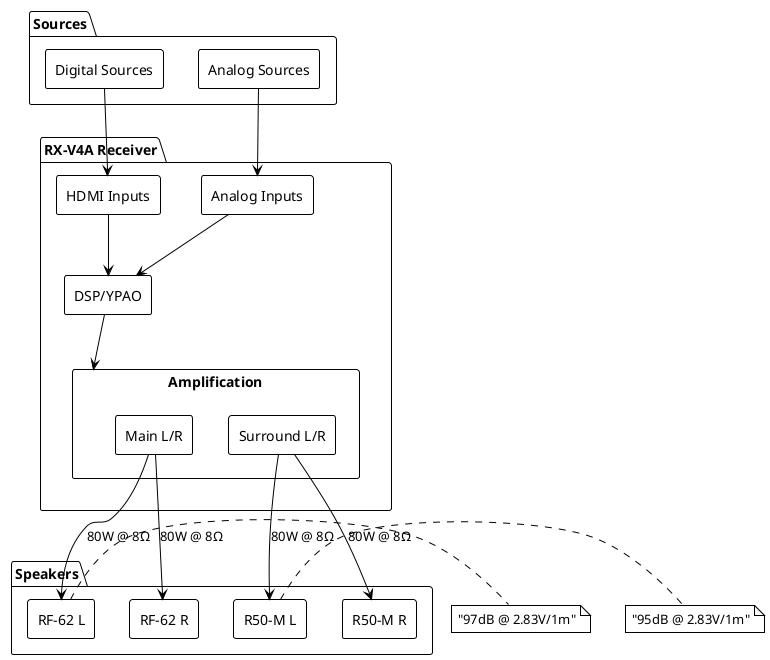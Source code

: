 @startuml
!theme plain
skinparam componentStyle rectangle

' Components
package "Sources" {
    component "Digital Sources" as digital
    component "Analog Sources" as analog
}

package "RX-V4A Receiver" {
    component "HDMI Inputs" as hdmi
    component "Analog Inputs" as line_in
    component "DSP/YPAO" as dsp
    component "Amplification" as amp {
        component "Main L/R" as main_amp
        component "Surround L/R" as surr_amp
    }
}

package "Speakers" {
    component "RF-62 L" as rf_l
    component "RF-62 R" as rf_r
    component "R50-M L" as r50_l
    component "R50-M R" as r50_r
}

' Connections
digital --> hdmi
analog --> line_in
hdmi --> dsp
line_in --> dsp
dsp --> amp

main_amp -down-> rf_l : "80W @ 8Ω"
main_amp -down-> rf_r : "80W @ 8Ω"
surr_amp -down-> r50_l : "80W @ 8Ω"
surr_amp -down-> r50_r : "80W @ 8Ω"

note right of rf_l : "97dB @ 2.83V/1m"
note right of r50_l : "95dB @ 2.83V/1m"

@enduml 